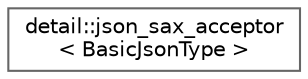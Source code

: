 digraph "Gráfico de jerarquía de clases"
{
 // LATEX_PDF_SIZE
  bgcolor="transparent";
  edge [fontname=Helvetica,fontsize=10,labelfontname=Helvetica,labelfontsize=10];
  node [fontname=Helvetica,fontsize=10,shape=box,height=0.2,width=0.4];
  rankdir="LR";
  Node0 [id="Node000000",label="detail::json_sax_acceptor\l\< BasicJsonType \>",height=0.2,width=0.4,color="grey40", fillcolor="white", style="filled",URL="$classdetail_1_1json__sax__acceptor.html",tooltip=" "];
}

